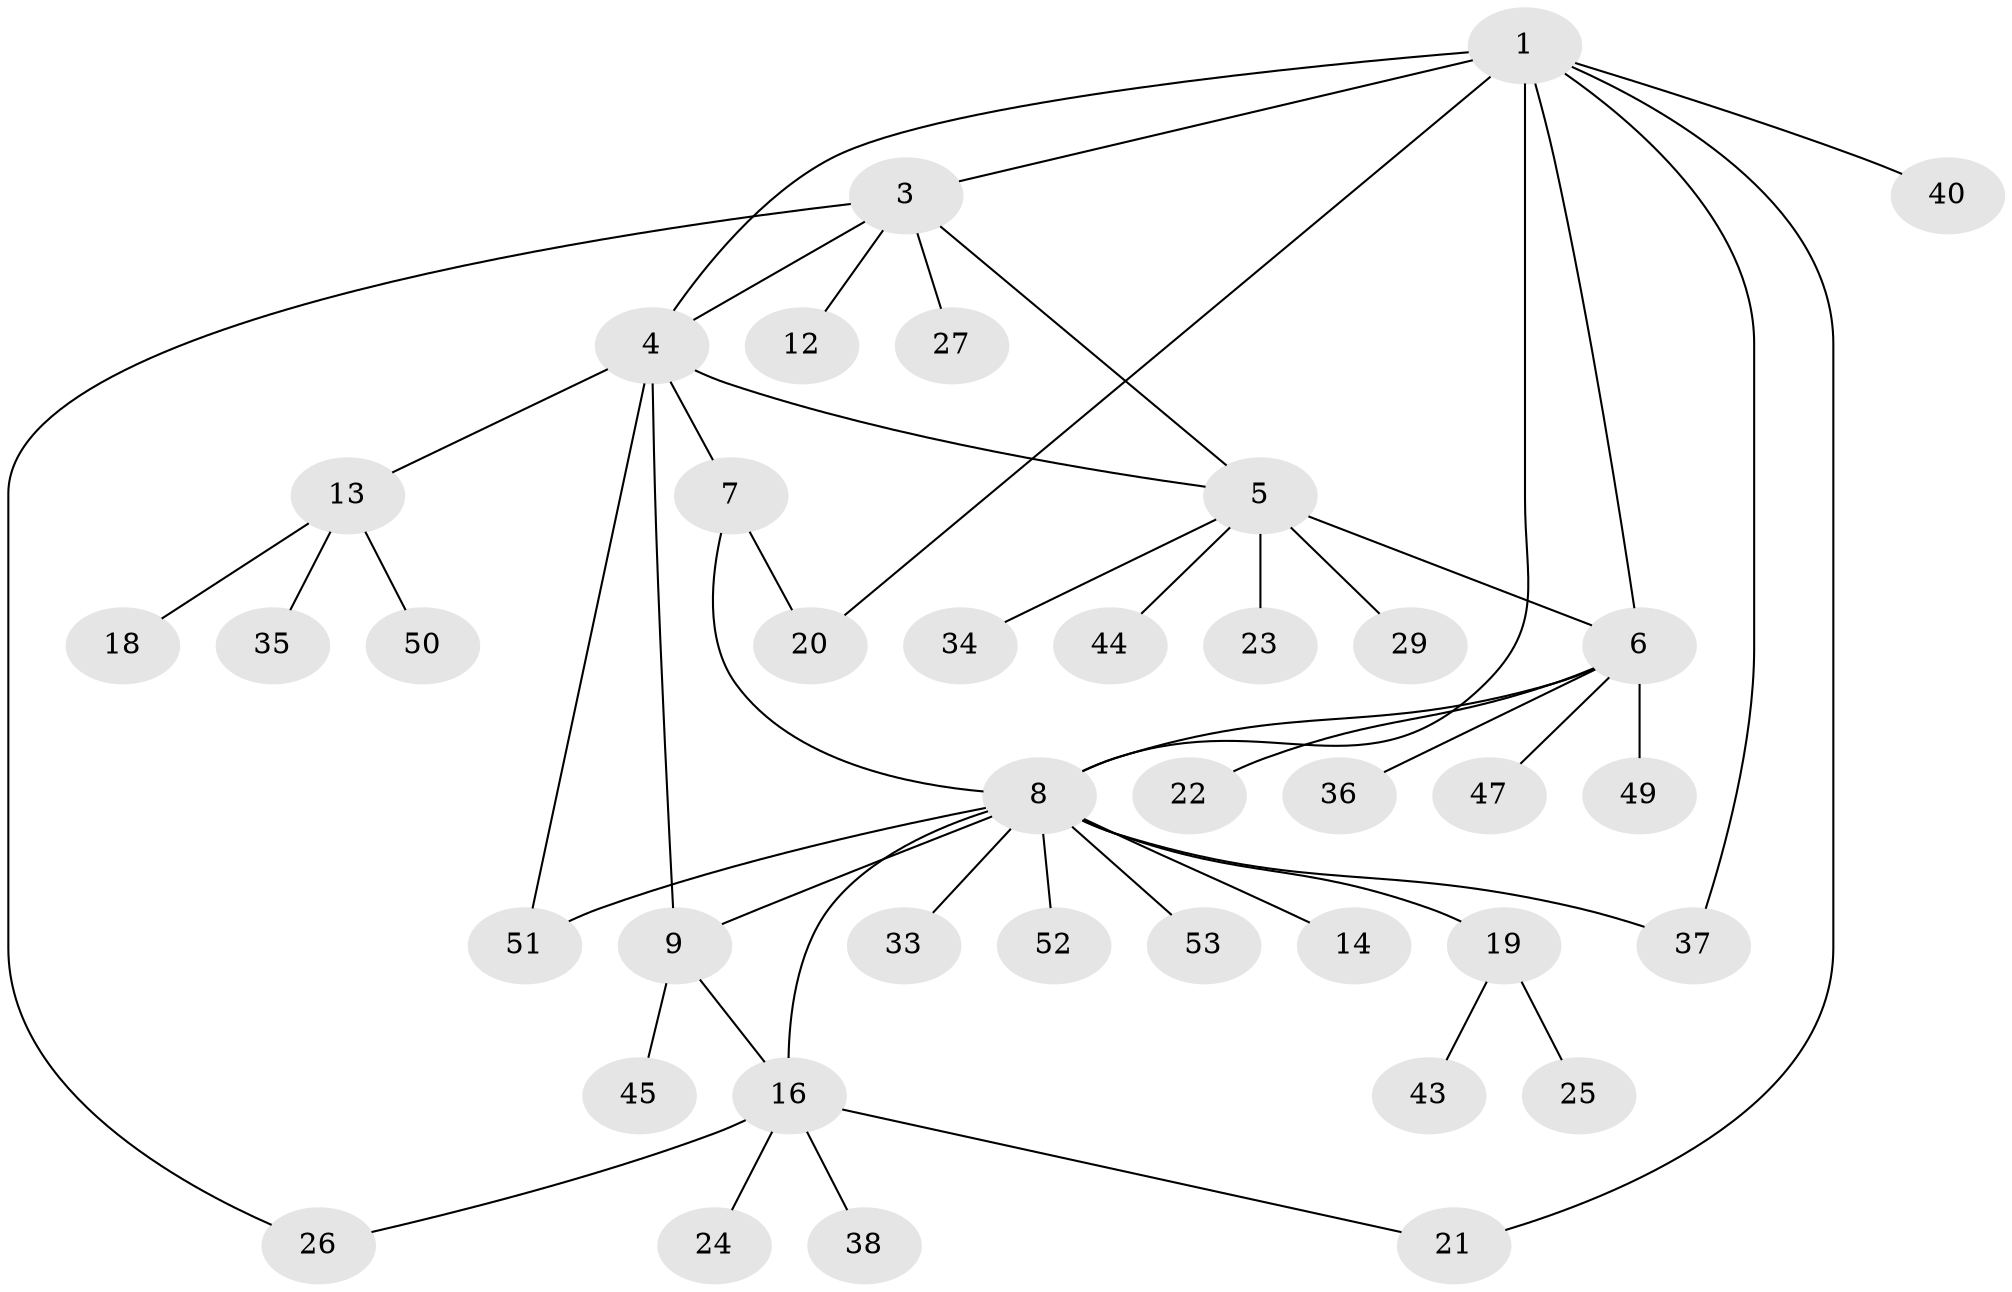 // original degree distribution, {6: 0.05660377358490566, 5: 0.07547169811320754, 7: 0.03773584905660377, 3: 0.07547169811320754, 12: 0.018867924528301886, 1: 0.49056603773584906, 2: 0.22641509433962265, 4: 0.018867924528301886}
// Generated by graph-tools (version 1.1) at 2025/42/03/06/25 10:42:14]
// undirected, 39 vertices, 50 edges
graph export_dot {
graph [start="1"]
  node [color=gray90,style=filled];
  1 [super="+2"];
  3 [super="+30"];
  4 [super="+10"];
  5 [super="+15"];
  6 [super="+11"];
  7;
  8 [super="+48"];
  9 [super="+32"];
  12;
  13 [super="+17"];
  14 [super="+39"];
  16 [super="+31"];
  18;
  19 [super="+46"];
  20 [super="+42"];
  21;
  22 [super="+28"];
  23 [super="+41"];
  24;
  25;
  26;
  27;
  29;
  33;
  34;
  35;
  36;
  37;
  38;
  40;
  43;
  44;
  45;
  47;
  49;
  50;
  51;
  52;
  53;
  1 -- 4 [weight=2];
  1 -- 6;
  1 -- 20;
  1 -- 21;
  1 -- 37;
  1 -- 8;
  1 -- 40;
  1 -- 3;
  3 -- 4;
  3 -- 5;
  3 -- 12;
  3 -- 26;
  3 -- 27;
  4 -- 7;
  4 -- 13;
  4 -- 51;
  4 -- 5;
  4 -- 9;
  5 -- 6;
  5 -- 23;
  5 -- 29;
  5 -- 44;
  5 -- 34;
  6 -- 8;
  6 -- 36;
  6 -- 49;
  6 -- 47;
  6 -- 22;
  7 -- 8;
  7 -- 20;
  8 -- 9;
  8 -- 14;
  8 -- 19;
  8 -- 33;
  8 -- 37;
  8 -- 51;
  8 -- 52;
  8 -- 53;
  8 -- 16;
  9 -- 16;
  9 -- 45;
  13 -- 50;
  13 -- 18;
  13 -- 35;
  16 -- 21;
  16 -- 24;
  16 -- 26;
  16 -- 38;
  19 -- 25;
  19 -- 43;
}
